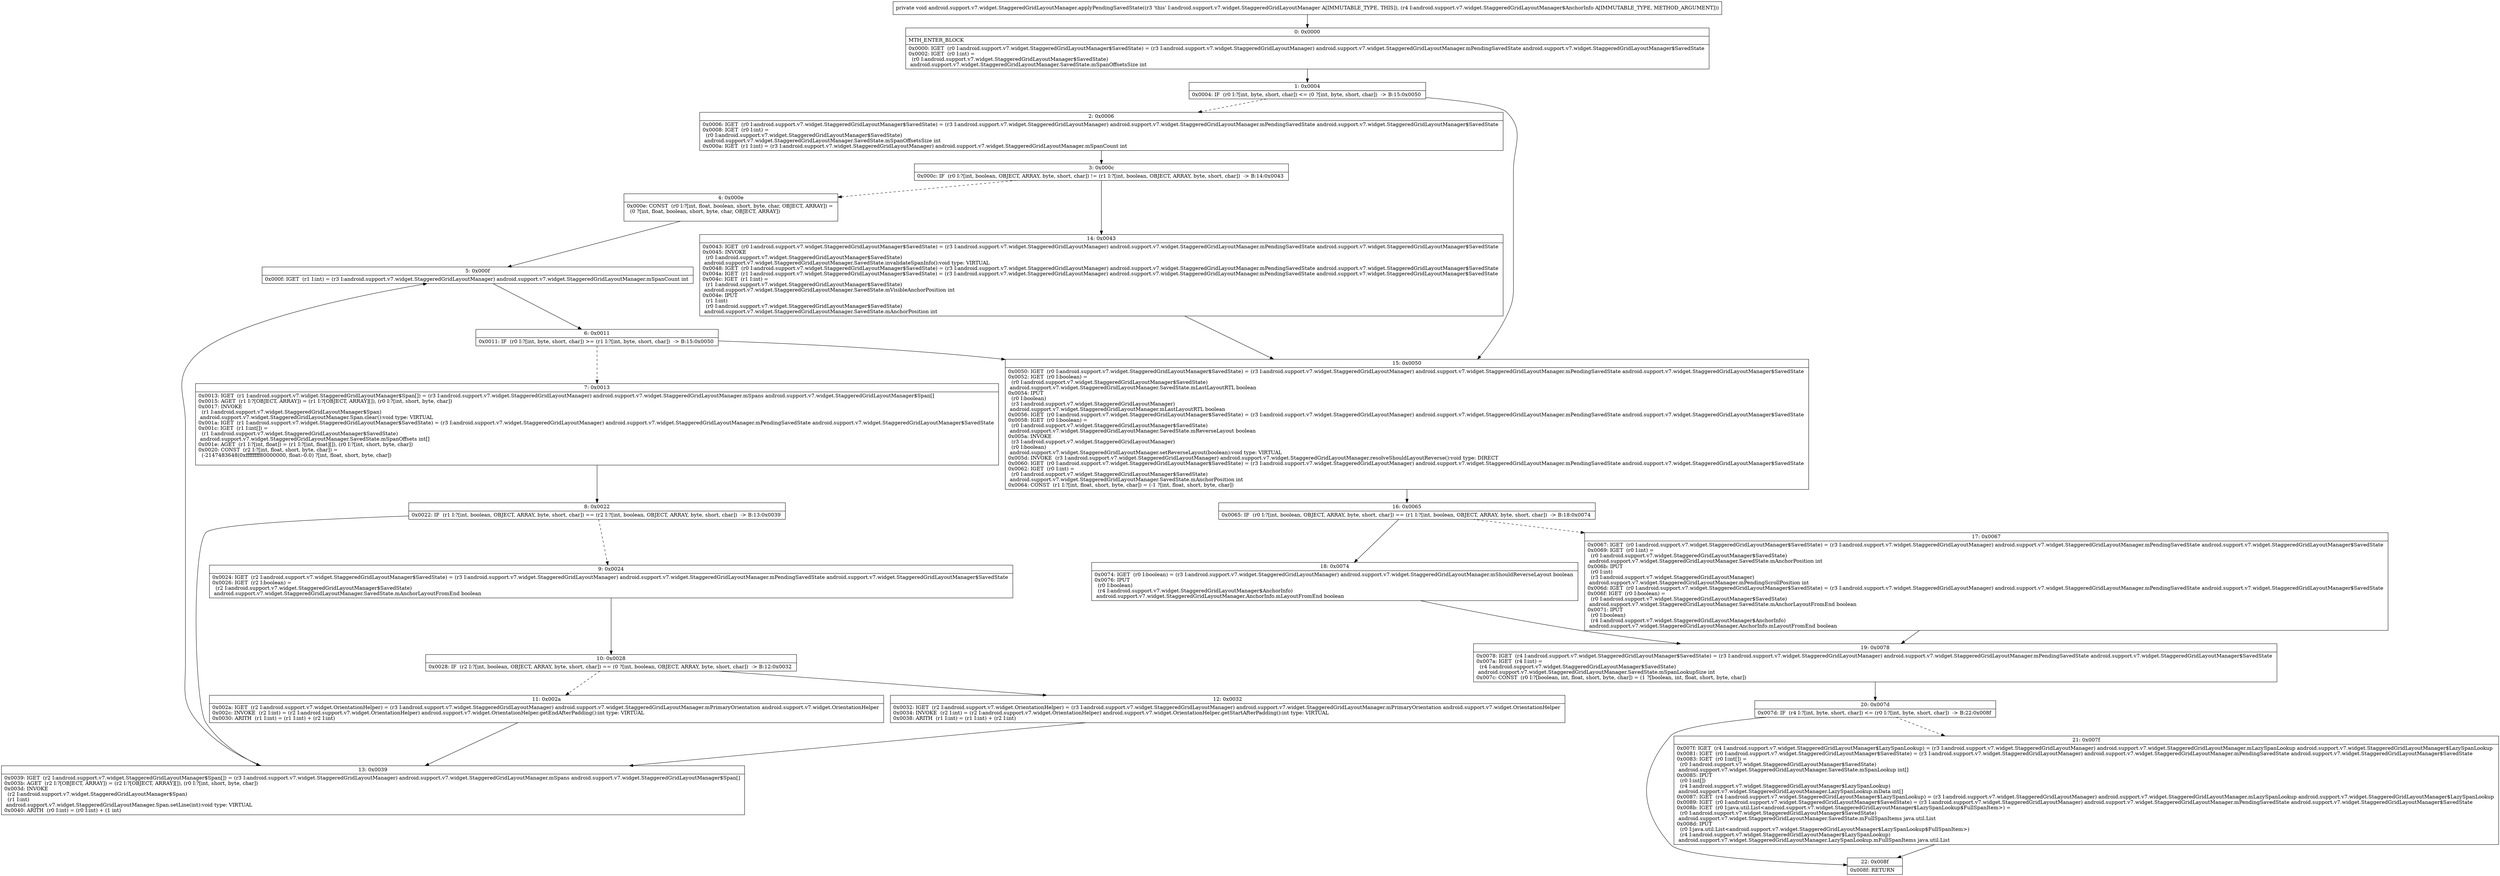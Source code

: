 digraph "CFG forandroid.support.v7.widget.StaggeredGridLayoutManager.applyPendingSavedState(Landroid\/support\/v7\/widget\/StaggeredGridLayoutManager$AnchorInfo;)V" {
Node_0 [shape=record,label="{0\:\ 0x0000|MTH_ENTER_BLOCK\l|0x0000: IGET  (r0 I:android.support.v7.widget.StaggeredGridLayoutManager$SavedState) = (r3 I:android.support.v7.widget.StaggeredGridLayoutManager) android.support.v7.widget.StaggeredGridLayoutManager.mPendingSavedState android.support.v7.widget.StaggeredGridLayoutManager$SavedState \l0x0002: IGET  (r0 I:int) = \l  (r0 I:android.support.v7.widget.StaggeredGridLayoutManager$SavedState)\l android.support.v7.widget.StaggeredGridLayoutManager.SavedState.mSpanOffsetsSize int \l}"];
Node_1 [shape=record,label="{1\:\ 0x0004|0x0004: IF  (r0 I:?[int, byte, short, char]) \<= (0 ?[int, byte, short, char])  \-\> B:15:0x0050 \l}"];
Node_2 [shape=record,label="{2\:\ 0x0006|0x0006: IGET  (r0 I:android.support.v7.widget.StaggeredGridLayoutManager$SavedState) = (r3 I:android.support.v7.widget.StaggeredGridLayoutManager) android.support.v7.widget.StaggeredGridLayoutManager.mPendingSavedState android.support.v7.widget.StaggeredGridLayoutManager$SavedState \l0x0008: IGET  (r0 I:int) = \l  (r0 I:android.support.v7.widget.StaggeredGridLayoutManager$SavedState)\l android.support.v7.widget.StaggeredGridLayoutManager.SavedState.mSpanOffsetsSize int \l0x000a: IGET  (r1 I:int) = (r3 I:android.support.v7.widget.StaggeredGridLayoutManager) android.support.v7.widget.StaggeredGridLayoutManager.mSpanCount int \l}"];
Node_3 [shape=record,label="{3\:\ 0x000c|0x000c: IF  (r0 I:?[int, boolean, OBJECT, ARRAY, byte, short, char]) != (r1 I:?[int, boolean, OBJECT, ARRAY, byte, short, char])  \-\> B:14:0x0043 \l}"];
Node_4 [shape=record,label="{4\:\ 0x000e|0x000e: CONST  (r0 I:?[int, float, boolean, short, byte, char, OBJECT, ARRAY]) = \l  (0 ?[int, float, boolean, short, byte, char, OBJECT, ARRAY])\l \l}"];
Node_5 [shape=record,label="{5\:\ 0x000f|0x000f: IGET  (r1 I:int) = (r3 I:android.support.v7.widget.StaggeredGridLayoutManager) android.support.v7.widget.StaggeredGridLayoutManager.mSpanCount int \l}"];
Node_6 [shape=record,label="{6\:\ 0x0011|0x0011: IF  (r0 I:?[int, byte, short, char]) \>= (r1 I:?[int, byte, short, char])  \-\> B:15:0x0050 \l}"];
Node_7 [shape=record,label="{7\:\ 0x0013|0x0013: IGET  (r1 I:android.support.v7.widget.StaggeredGridLayoutManager$Span[]) = (r3 I:android.support.v7.widget.StaggeredGridLayoutManager) android.support.v7.widget.StaggeredGridLayoutManager.mSpans android.support.v7.widget.StaggeredGridLayoutManager$Span[] \l0x0015: AGET  (r1 I:?[OBJECT, ARRAY]) = (r1 I:?[OBJECT, ARRAY][]), (r0 I:?[int, short, byte, char]) \l0x0017: INVOKE  \l  (r1 I:android.support.v7.widget.StaggeredGridLayoutManager$Span)\l android.support.v7.widget.StaggeredGridLayoutManager.Span.clear():void type: VIRTUAL \l0x001a: IGET  (r1 I:android.support.v7.widget.StaggeredGridLayoutManager$SavedState) = (r3 I:android.support.v7.widget.StaggeredGridLayoutManager) android.support.v7.widget.StaggeredGridLayoutManager.mPendingSavedState android.support.v7.widget.StaggeredGridLayoutManager$SavedState \l0x001c: IGET  (r1 I:int[]) = \l  (r1 I:android.support.v7.widget.StaggeredGridLayoutManager$SavedState)\l android.support.v7.widget.StaggeredGridLayoutManager.SavedState.mSpanOffsets int[] \l0x001e: AGET  (r1 I:?[int, float]) = (r1 I:?[int, float][]), (r0 I:?[int, short, byte, char]) \l0x0020: CONST  (r2 I:?[int, float, short, byte, char]) = \l  (\-2147483648(0xffffffff80000000, float:\-0.0) ?[int, float, short, byte, char])\l \l}"];
Node_8 [shape=record,label="{8\:\ 0x0022|0x0022: IF  (r1 I:?[int, boolean, OBJECT, ARRAY, byte, short, char]) == (r2 I:?[int, boolean, OBJECT, ARRAY, byte, short, char])  \-\> B:13:0x0039 \l}"];
Node_9 [shape=record,label="{9\:\ 0x0024|0x0024: IGET  (r2 I:android.support.v7.widget.StaggeredGridLayoutManager$SavedState) = (r3 I:android.support.v7.widget.StaggeredGridLayoutManager) android.support.v7.widget.StaggeredGridLayoutManager.mPendingSavedState android.support.v7.widget.StaggeredGridLayoutManager$SavedState \l0x0026: IGET  (r2 I:boolean) = \l  (r2 I:android.support.v7.widget.StaggeredGridLayoutManager$SavedState)\l android.support.v7.widget.StaggeredGridLayoutManager.SavedState.mAnchorLayoutFromEnd boolean \l}"];
Node_10 [shape=record,label="{10\:\ 0x0028|0x0028: IF  (r2 I:?[int, boolean, OBJECT, ARRAY, byte, short, char]) == (0 ?[int, boolean, OBJECT, ARRAY, byte, short, char])  \-\> B:12:0x0032 \l}"];
Node_11 [shape=record,label="{11\:\ 0x002a|0x002a: IGET  (r2 I:android.support.v7.widget.OrientationHelper) = (r3 I:android.support.v7.widget.StaggeredGridLayoutManager) android.support.v7.widget.StaggeredGridLayoutManager.mPrimaryOrientation android.support.v7.widget.OrientationHelper \l0x002c: INVOKE  (r2 I:int) = (r2 I:android.support.v7.widget.OrientationHelper) android.support.v7.widget.OrientationHelper.getEndAfterPadding():int type: VIRTUAL \l0x0030: ARITH  (r1 I:int) = (r1 I:int) + (r2 I:int) \l}"];
Node_12 [shape=record,label="{12\:\ 0x0032|0x0032: IGET  (r2 I:android.support.v7.widget.OrientationHelper) = (r3 I:android.support.v7.widget.StaggeredGridLayoutManager) android.support.v7.widget.StaggeredGridLayoutManager.mPrimaryOrientation android.support.v7.widget.OrientationHelper \l0x0034: INVOKE  (r2 I:int) = (r2 I:android.support.v7.widget.OrientationHelper) android.support.v7.widget.OrientationHelper.getStartAfterPadding():int type: VIRTUAL \l0x0038: ARITH  (r1 I:int) = (r1 I:int) + (r2 I:int) \l}"];
Node_13 [shape=record,label="{13\:\ 0x0039|0x0039: IGET  (r2 I:android.support.v7.widget.StaggeredGridLayoutManager$Span[]) = (r3 I:android.support.v7.widget.StaggeredGridLayoutManager) android.support.v7.widget.StaggeredGridLayoutManager.mSpans android.support.v7.widget.StaggeredGridLayoutManager$Span[] \l0x003b: AGET  (r2 I:?[OBJECT, ARRAY]) = (r2 I:?[OBJECT, ARRAY][]), (r0 I:?[int, short, byte, char]) \l0x003d: INVOKE  \l  (r2 I:android.support.v7.widget.StaggeredGridLayoutManager$Span)\l  (r1 I:int)\l android.support.v7.widget.StaggeredGridLayoutManager.Span.setLine(int):void type: VIRTUAL \l0x0040: ARITH  (r0 I:int) = (r0 I:int) + (1 int) \l}"];
Node_14 [shape=record,label="{14\:\ 0x0043|0x0043: IGET  (r0 I:android.support.v7.widget.StaggeredGridLayoutManager$SavedState) = (r3 I:android.support.v7.widget.StaggeredGridLayoutManager) android.support.v7.widget.StaggeredGridLayoutManager.mPendingSavedState android.support.v7.widget.StaggeredGridLayoutManager$SavedState \l0x0045: INVOKE  \l  (r0 I:android.support.v7.widget.StaggeredGridLayoutManager$SavedState)\l android.support.v7.widget.StaggeredGridLayoutManager.SavedState.invalidateSpanInfo():void type: VIRTUAL \l0x0048: IGET  (r0 I:android.support.v7.widget.StaggeredGridLayoutManager$SavedState) = (r3 I:android.support.v7.widget.StaggeredGridLayoutManager) android.support.v7.widget.StaggeredGridLayoutManager.mPendingSavedState android.support.v7.widget.StaggeredGridLayoutManager$SavedState \l0x004a: IGET  (r1 I:android.support.v7.widget.StaggeredGridLayoutManager$SavedState) = (r3 I:android.support.v7.widget.StaggeredGridLayoutManager) android.support.v7.widget.StaggeredGridLayoutManager.mPendingSavedState android.support.v7.widget.StaggeredGridLayoutManager$SavedState \l0x004c: IGET  (r1 I:int) = \l  (r1 I:android.support.v7.widget.StaggeredGridLayoutManager$SavedState)\l android.support.v7.widget.StaggeredGridLayoutManager.SavedState.mVisibleAnchorPosition int \l0x004e: IPUT  \l  (r1 I:int)\l  (r0 I:android.support.v7.widget.StaggeredGridLayoutManager$SavedState)\l android.support.v7.widget.StaggeredGridLayoutManager.SavedState.mAnchorPosition int \l}"];
Node_15 [shape=record,label="{15\:\ 0x0050|0x0050: IGET  (r0 I:android.support.v7.widget.StaggeredGridLayoutManager$SavedState) = (r3 I:android.support.v7.widget.StaggeredGridLayoutManager) android.support.v7.widget.StaggeredGridLayoutManager.mPendingSavedState android.support.v7.widget.StaggeredGridLayoutManager$SavedState \l0x0052: IGET  (r0 I:boolean) = \l  (r0 I:android.support.v7.widget.StaggeredGridLayoutManager$SavedState)\l android.support.v7.widget.StaggeredGridLayoutManager.SavedState.mLastLayoutRTL boolean \l0x0054: IPUT  \l  (r0 I:boolean)\l  (r3 I:android.support.v7.widget.StaggeredGridLayoutManager)\l android.support.v7.widget.StaggeredGridLayoutManager.mLastLayoutRTL boolean \l0x0056: IGET  (r0 I:android.support.v7.widget.StaggeredGridLayoutManager$SavedState) = (r3 I:android.support.v7.widget.StaggeredGridLayoutManager) android.support.v7.widget.StaggeredGridLayoutManager.mPendingSavedState android.support.v7.widget.StaggeredGridLayoutManager$SavedState \l0x0058: IGET  (r0 I:boolean) = \l  (r0 I:android.support.v7.widget.StaggeredGridLayoutManager$SavedState)\l android.support.v7.widget.StaggeredGridLayoutManager.SavedState.mReverseLayout boolean \l0x005a: INVOKE  \l  (r3 I:android.support.v7.widget.StaggeredGridLayoutManager)\l  (r0 I:boolean)\l android.support.v7.widget.StaggeredGridLayoutManager.setReverseLayout(boolean):void type: VIRTUAL \l0x005d: INVOKE  (r3 I:android.support.v7.widget.StaggeredGridLayoutManager) android.support.v7.widget.StaggeredGridLayoutManager.resolveShouldLayoutReverse():void type: DIRECT \l0x0060: IGET  (r0 I:android.support.v7.widget.StaggeredGridLayoutManager$SavedState) = (r3 I:android.support.v7.widget.StaggeredGridLayoutManager) android.support.v7.widget.StaggeredGridLayoutManager.mPendingSavedState android.support.v7.widget.StaggeredGridLayoutManager$SavedState \l0x0062: IGET  (r0 I:int) = \l  (r0 I:android.support.v7.widget.StaggeredGridLayoutManager$SavedState)\l android.support.v7.widget.StaggeredGridLayoutManager.SavedState.mAnchorPosition int \l0x0064: CONST  (r1 I:?[int, float, short, byte, char]) = (\-1 ?[int, float, short, byte, char]) \l}"];
Node_16 [shape=record,label="{16\:\ 0x0065|0x0065: IF  (r0 I:?[int, boolean, OBJECT, ARRAY, byte, short, char]) == (r1 I:?[int, boolean, OBJECT, ARRAY, byte, short, char])  \-\> B:18:0x0074 \l}"];
Node_17 [shape=record,label="{17\:\ 0x0067|0x0067: IGET  (r0 I:android.support.v7.widget.StaggeredGridLayoutManager$SavedState) = (r3 I:android.support.v7.widget.StaggeredGridLayoutManager) android.support.v7.widget.StaggeredGridLayoutManager.mPendingSavedState android.support.v7.widget.StaggeredGridLayoutManager$SavedState \l0x0069: IGET  (r0 I:int) = \l  (r0 I:android.support.v7.widget.StaggeredGridLayoutManager$SavedState)\l android.support.v7.widget.StaggeredGridLayoutManager.SavedState.mAnchorPosition int \l0x006b: IPUT  \l  (r0 I:int)\l  (r3 I:android.support.v7.widget.StaggeredGridLayoutManager)\l android.support.v7.widget.StaggeredGridLayoutManager.mPendingScrollPosition int \l0x006d: IGET  (r0 I:android.support.v7.widget.StaggeredGridLayoutManager$SavedState) = (r3 I:android.support.v7.widget.StaggeredGridLayoutManager) android.support.v7.widget.StaggeredGridLayoutManager.mPendingSavedState android.support.v7.widget.StaggeredGridLayoutManager$SavedState \l0x006f: IGET  (r0 I:boolean) = \l  (r0 I:android.support.v7.widget.StaggeredGridLayoutManager$SavedState)\l android.support.v7.widget.StaggeredGridLayoutManager.SavedState.mAnchorLayoutFromEnd boolean \l0x0071: IPUT  \l  (r0 I:boolean)\l  (r4 I:android.support.v7.widget.StaggeredGridLayoutManager$AnchorInfo)\l android.support.v7.widget.StaggeredGridLayoutManager.AnchorInfo.mLayoutFromEnd boolean \l}"];
Node_18 [shape=record,label="{18\:\ 0x0074|0x0074: IGET  (r0 I:boolean) = (r3 I:android.support.v7.widget.StaggeredGridLayoutManager) android.support.v7.widget.StaggeredGridLayoutManager.mShouldReverseLayout boolean \l0x0076: IPUT  \l  (r0 I:boolean)\l  (r4 I:android.support.v7.widget.StaggeredGridLayoutManager$AnchorInfo)\l android.support.v7.widget.StaggeredGridLayoutManager.AnchorInfo.mLayoutFromEnd boolean \l}"];
Node_19 [shape=record,label="{19\:\ 0x0078|0x0078: IGET  (r4 I:android.support.v7.widget.StaggeredGridLayoutManager$SavedState) = (r3 I:android.support.v7.widget.StaggeredGridLayoutManager) android.support.v7.widget.StaggeredGridLayoutManager.mPendingSavedState android.support.v7.widget.StaggeredGridLayoutManager$SavedState \l0x007a: IGET  (r4 I:int) = \l  (r4 I:android.support.v7.widget.StaggeredGridLayoutManager$SavedState)\l android.support.v7.widget.StaggeredGridLayoutManager.SavedState.mSpanLookupSize int \l0x007c: CONST  (r0 I:?[boolean, int, float, short, byte, char]) = (1 ?[boolean, int, float, short, byte, char]) \l}"];
Node_20 [shape=record,label="{20\:\ 0x007d|0x007d: IF  (r4 I:?[int, byte, short, char]) \<= (r0 I:?[int, byte, short, char])  \-\> B:22:0x008f \l}"];
Node_21 [shape=record,label="{21\:\ 0x007f|0x007f: IGET  (r4 I:android.support.v7.widget.StaggeredGridLayoutManager$LazySpanLookup) = (r3 I:android.support.v7.widget.StaggeredGridLayoutManager) android.support.v7.widget.StaggeredGridLayoutManager.mLazySpanLookup android.support.v7.widget.StaggeredGridLayoutManager$LazySpanLookup \l0x0081: IGET  (r0 I:android.support.v7.widget.StaggeredGridLayoutManager$SavedState) = (r3 I:android.support.v7.widget.StaggeredGridLayoutManager) android.support.v7.widget.StaggeredGridLayoutManager.mPendingSavedState android.support.v7.widget.StaggeredGridLayoutManager$SavedState \l0x0083: IGET  (r0 I:int[]) = \l  (r0 I:android.support.v7.widget.StaggeredGridLayoutManager$SavedState)\l android.support.v7.widget.StaggeredGridLayoutManager.SavedState.mSpanLookup int[] \l0x0085: IPUT  \l  (r0 I:int[])\l  (r4 I:android.support.v7.widget.StaggeredGridLayoutManager$LazySpanLookup)\l android.support.v7.widget.StaggeredGridLayoutManager.LazySpanLookup.mData int[] \l0x0087: IGET  (r4 I:android.support.v7.widget.StaggeredGridLayoutManager$LazySpanLookup) = (r3 I:android.support.v7.widget.StaggeredGridLayoutManager) android.support.v7.widget.StaggeredGridLayoutManager.mLazySpanLookup android.support.v7.widget.StaggeredGridLayoutManager$LazySpanLookup \l0x0089: IGET  (r0 I:android.support.v7.widget.StaggeredGridLayoutManager$SavedState) = (r3 I:android.support.v7.widget.StaggeredGridLayoutManager) android.support.v7.widget.StaggeredGridLayoutManager.mPendingSavedState android.support.v7.widget.StaggeredGridLayoutManager$SavedState \l0x008b: IGET  (r0 I:java.util.List\<android.support.v7.widget.StaggeredGridLayoutManager$LazySpanLookup$FullSpanItem\>) = \l  (r0 I:android.support.v7.widget.StaggeredGridLayoutManager$SavedState)\l android.support.v7.widget.StaggeredGridLayoutManager.SavedState.mFullSpanItems java.util.List \l0x008d: IPUT  \l  (r0 I:java.util.List\<android.support.v7.widget.StaggeredGridLayoutManager$LazySpanLookup$FullSpanItem\>)\l  (r4 I:android.support.v7.widget.StaggeredGridLayoutManager$LazySpanLookup)\l android.support.v7.widget.StaggeredGridLayoutManager.LazySpanLookup.mFullSpanItems java.util.List \l}"];
Node_22 [shape=record,label="{22\:\ 0x008f|0x008f: RETURN   \l}"];
MethodNode[shape=record,label="{private void android.support.v7.widget.StaggeredGridLayoutManager.applyPendingSavedState((r3 'this' I:android.support.v7.widget.StaggeredGridLayoutManager A[IMMUTABLE_TYPE, THIS]), (r4 I:android.support.v7.widget.StaggeredGridLayoutManager$AnchorInfo A[IMMUTABLE_TYPE, METHOD_ARGUMENT])) }"];
MethodNode -> Node_0;
Node_0 -> Node_1;
Node_1 -> Node_2[style=dashed];
Node_1 -> Node_15;
Node_2 -> Node_3;
Node_3 -> Node_4[style=dashed];
Node_3 -> Node_14;
Node_4 -> Node_5;
Node_5 -> Node_6;
Node_6 -> Node_7[style=dashed];
Node_6 -> Node_15;
Node_7 -> Node_8;
Node_8 -> Node_9[style=dashed];
Node_8 -> Node_13;
Node_9 -> Node_10;
Node_10 -> Node_11[style=dashed];
Node_10 -> Node_12;
Node_11 -> Node_13;
Node_12 -> Node_13;
Node_13 -> Node_5;
Node_14 -> Node_15;
Node_15 -> Node_16;
Node_16 -> Node_17[style=dashed];
Node_16 -> Node_18;
Node_17 -> Node_19;
Node_18 -> Node_19;
Node_19 -> Node_20;
Node_20 -> Node_21[style=dashed];
Node_20 -> Node_22;
Node_21 -> Node_22;
}

